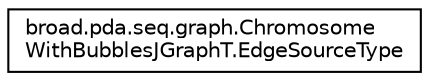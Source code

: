 digraph "Graphical Class Hierarchy"
{
  edge [fontname="Helvetica",fontsize="10",labelfontname="Helvetica",labelfontsize="10"];
  node [fontname="Helvetica",fontsize="10",shape=record];
  rankdir="LR";
  Node1 [label="broad.pda.seq.graph.Chromosome\lWithBubblesJGraphT.EdgeSourceType",height=0.2,width=0.4,color="black", fillcolor="white", style="filled",URL="$enumbroad_1_1pda_1_1seq_1_1graph_1_1_chromosome_with_bubbles_j_graph_t_1_1_edge_source_type.html"];
}
